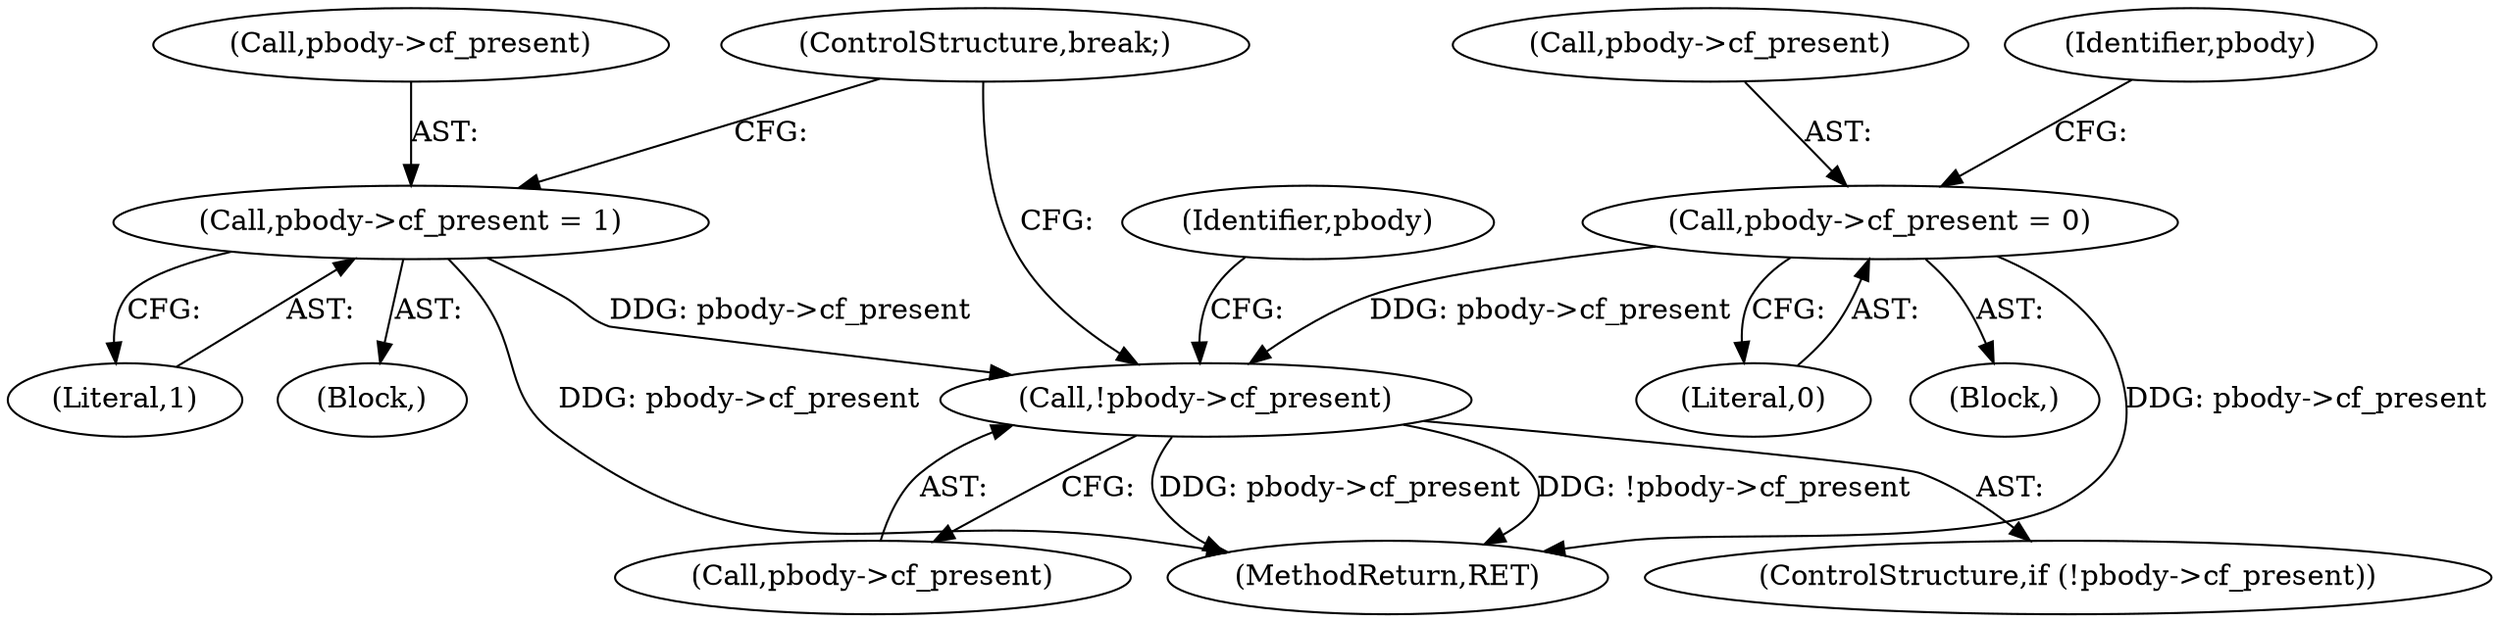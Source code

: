 digraph "0_tcpdump_99798bd9a41bd3d03fdc1e949810a38967f20ed3@pointer" {
"1000618" [label="(Call,!pbody->cf_present)"];
"1000628" [label="(Call,pbody->cf_present = 1)"];
"1000144" [label="(Call,pbody->cf_present = 0)"];
"1000629" [label="(Call,pbody->cf_present)"];
"1000625" [label="(Identifier,pbody)"];
"1000628" [label="(Call,pbody->cf_present = 1)"];
"1000632" [label="(Literal,1)"];
"1000764" [label="(MethodReturn,RET)"];
"1000145" [label="(Call,pbody->cf_present)"];
"1000633" [label="(ControlStructure,break;)"];
"1000617" [label="(ControlStructure,if (!pbody->cf_present))"];
"1000151" [label="(Identifier,pbody)"];
"1000148" [label="(Literal,0)"];
"1000144" [label="(Call,pbody->cf_present = 0)"];
"1000116" [label="(Block,)"];
"1000622" [label="(Block,)"];
"1000618" [label="(Call,!pbody->cf_present)"];
"1000619" [label="(Call,pbody->cf_present)"];
"1000618" -> "1000617"  [label="AST: "];
"1000618" -> "1000619"  [label="CFG: "];
"1000619" -> "1000618"  [label="AST: "];
"1000625" -> "1000618"  [label="CFG: "];
"1000633" -> "1000618"  [label="CFG: "];
"1000618" -> "1000764"  [label="DDG: !pbody->cf_present"];
"1000618" -> "1000764"  [label="DDG: pbody->cf_present"];
"1000628" -> "1000618"  [label="DDG: pbody->cf_present"];
"1000144" -> "1000618"  [label="DDG: pbody->cf_present"];
"1000628" -> "1000622"  [label="AST: "];
"1000628" -> "1000632"  [label="CFG: "];
"1000629" -> "1000628"  [label="AST: "];
"1000632" -> "1000628"  [label="AST: "];
"1000633" -> "1000628"  [label="CFG: "];
"1000628" -> "1000764"  [label="DDG: pbody->cf_present"];
"1000144" -> "1000116"  [label="AST: "];
"1000144" -> "1000148"  [label="CFG: "];
"1000145" -> "1000144"  [label="AST: "];
"1000148" -> "1000144"  [label="AST: "];
"1000151" -> "1000144"  [label="CFG: "];
"1000144" -> "1000764"  [label="DDG: pbody->cf_present"];
}
